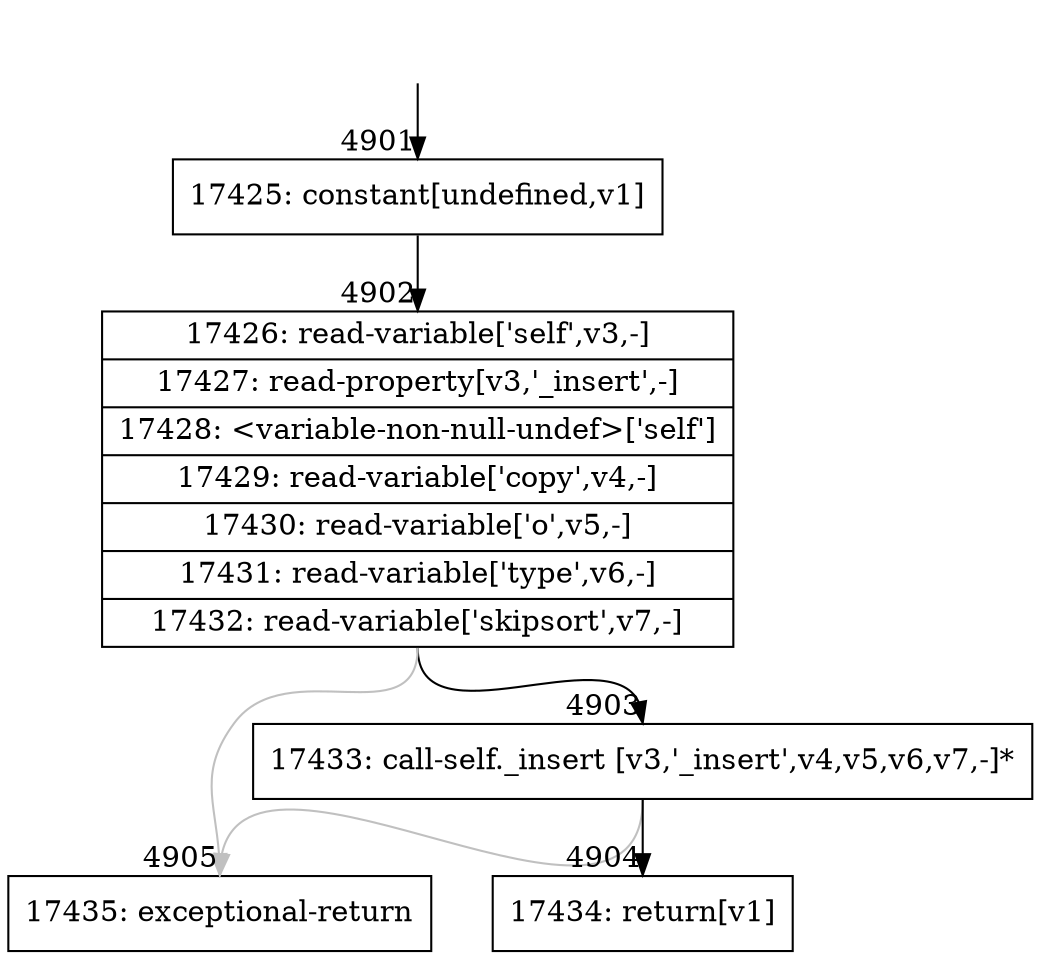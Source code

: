 digraph {
rankdir="TD"
BB_entry231[shape=none,label=""];
BB_entry231 -> BB4901 [tailport=s, headport=n, headlabel="    4901"]
BB4901 [shape=record label="{17425: constant[undefined,v1]}" ] 
BB4901 -> BB4902 [tailport=s, headport=n, headlabel="      4902"]
BB4902 [shape=record label="{17426: read-variable['self',v3,-]|17427: read-property[v3,'_insert',-]|17428: \<variable-non-null-undef\>['self']|17429: read-variable['copy',v4,-]|17430: read-variable['o',v5,-]|17431: read-variable['type',v6,-]|17432: read-variable['skipsort',v7,-]}" ] 
BB4902 -> BB4903 [tailport=s, headport=n, headlabel="      4903"]
BB4902 -> BB4905 [tailport=s, headport=n, color=gray, headlabel="      4905"]
BB4903 [shape=record label="{17433: call-self._insert [v3,'_insert',v4,v5,v6,v7,-]*}" ] 
BB4903 -> BB4904 [tailport=s, headport=n, headlabel="      4904"]
BB4903 -> BB4905 [tailport=s, headport=n, color=gray]
BB4904 [shape=record label="{17434: return[v1]}" ] 
BB4905 [shape=record label="{17435: exceptional-return}" ] 
//#$~ 8129
}
